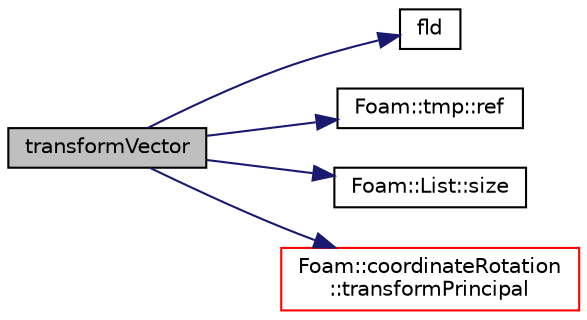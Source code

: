 digraph "transformVector"
{
  bgcolor="transparent";
  edge [fontname="Helvetica",fontsize="10",labelfontname="Helvetica",labelfontsize="10"];
  node [fontname="Helvetica",fontsize="10",shape=record];
  rankdir="LR";
  Node1013 [label="transformVector",height=0.2,width=0.4,color="black", fillcolor="grey75", style="filled", fontcolor="black"];
  Node1013 -> Node1014 [color="midnightblue",fontsize="10",style="solid",fontname="Helvetica"];
  Node1014 [label="fld",height=0.2,width=0.4,color="black",URL="$a19337.html#a378472d1f8b33eeefbda63a947476c8c"];
  Node1013 -> Node1015 [color="midnightblue",fontsize="10",style="solid",fontname="Helvetica"];
  Node1015 [label="Foam::tmp::ref",height=0.2,width=0.4,color="black",URL="$a27077.html#aeaf81e641282874cef07f5b808efc83b",tooltip="Return non-const reference or generate a fatal error. "];
  Node1013 -> Node1016 [color="midnightblue",fontsize="10",style="solid",fontname="Helvetica"];
  Node1016 [label="Foam::List::size",height=0.2,width=0.4,color="black",URL="$a26833.html#a8a5f6fa29bd4b500caf186f60245b384",tooltip="Override size to be inconsistent with allocated storage. "];
  Node1013 -> Node1017 [color="midnightblue",fontsize="10",style="solid",fontname="Helvetica"];
  Node1017 [label="Foam::coordinateRotation\l::transformPrincipal",height=0.2,width=0.4,color="red",URL="$a26125.html#a1fa4ae5c1ba98ba2bab434d99e2e5cbc",tooltip="Transform principal. "];
}
